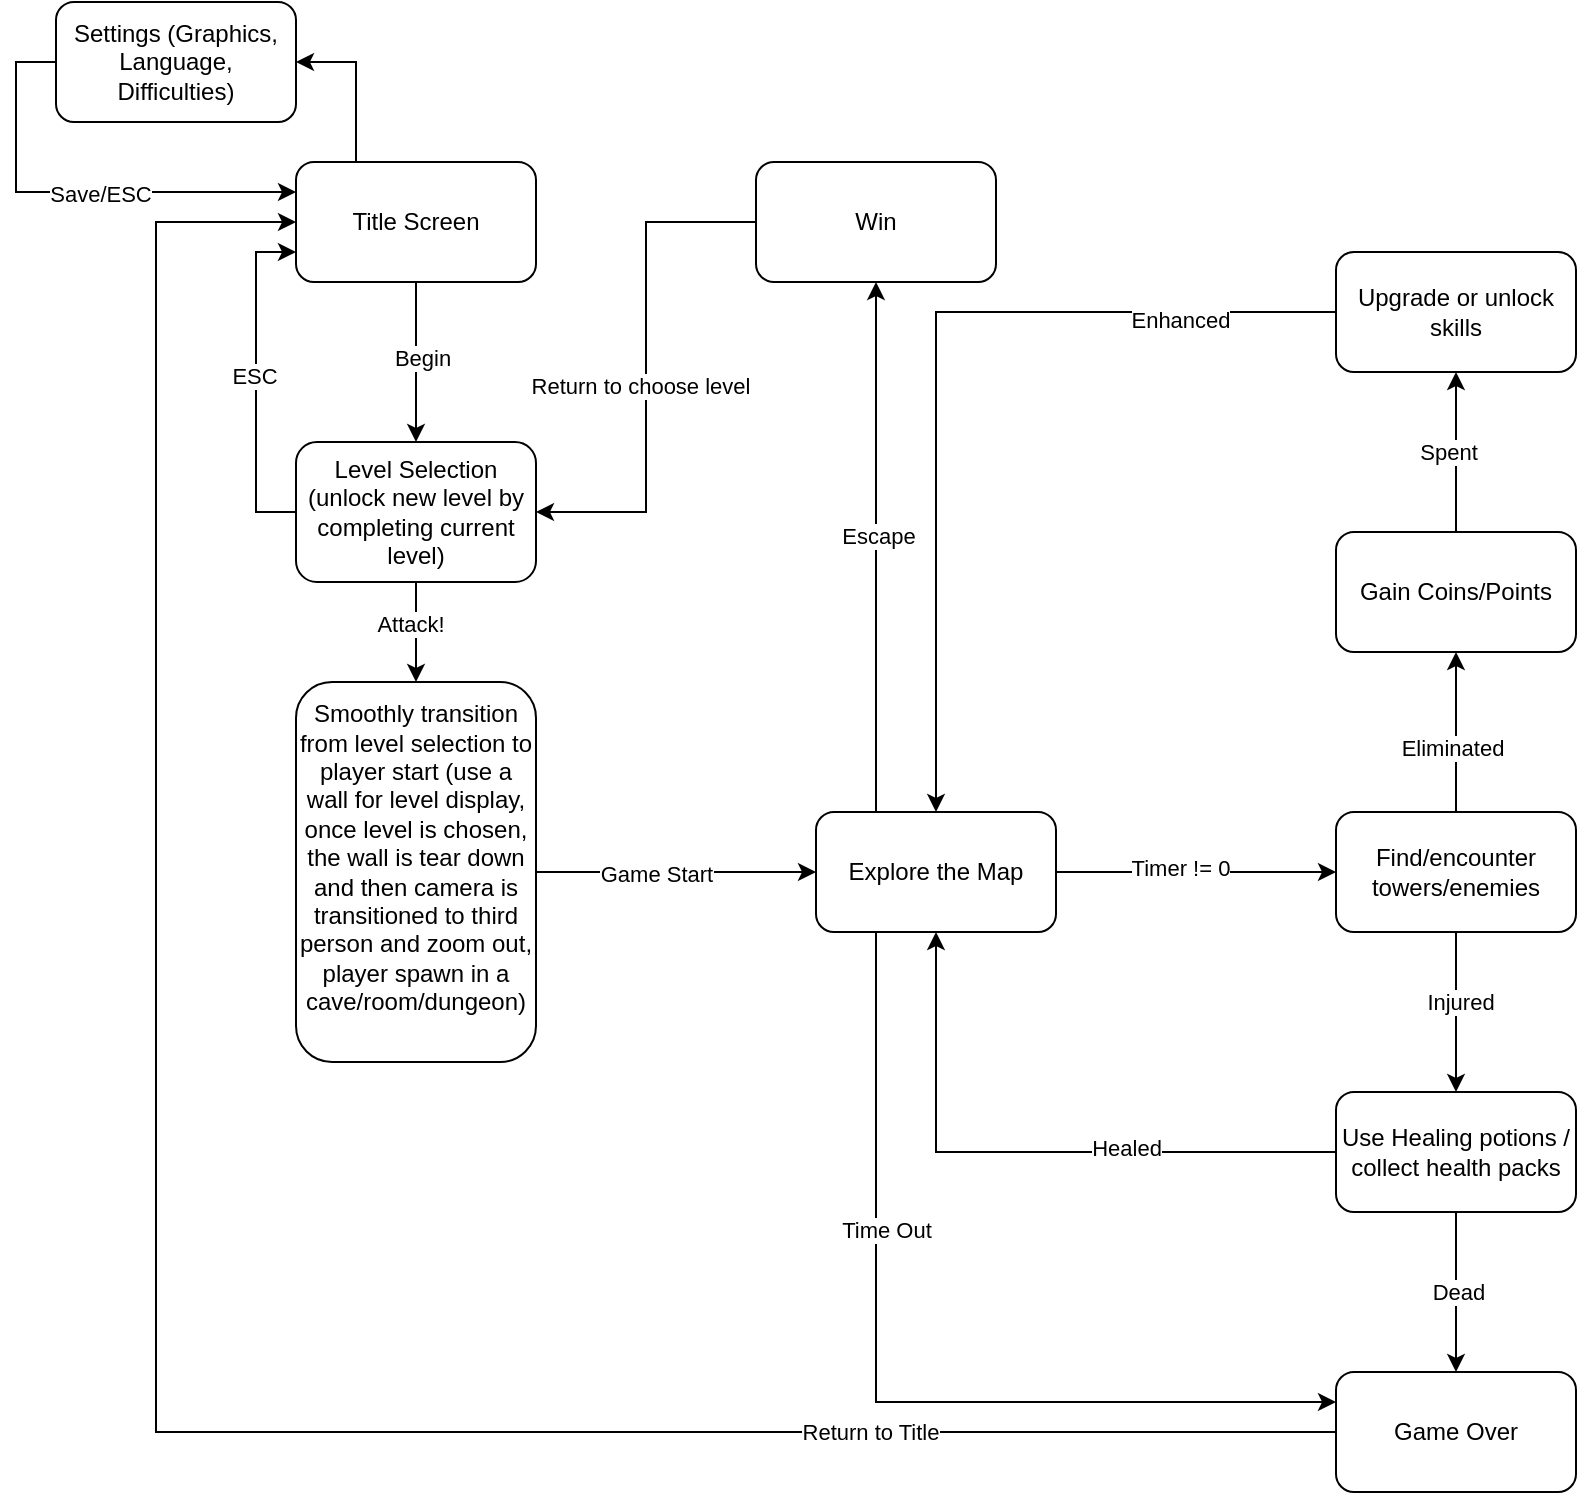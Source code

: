 <mxfile version="24.7.16">
  <diagram name="Page-1" id="rYuYCStadhXCLP9SaO74">
    <mxGraphModel dx="1253" dy="1809" grid="1" gridSize="10" guides="1" tooltips="1" connect="1" arrows="1" fold="1" page="1" pageScale="1" pageWidth="850" pageHeight="1100" math="0" shadow="0">
      <root>
        <mxCell id="0" />
        <mxCell id="1" parent="0" />
        <mxCell id="DvbZTr1sbasB1ZSRingH-4" value="" style="edgeStyle=orthogonalEdgeStyle;rounded=0;orthogonalLoop=1;jettySize=auto;html=1;entryX=1;entryY=0.5;entryDx=0;entryDy=0;exitX=0.25;exitY=0;exitDx=0;exitDy=0;" parent="1" source="DvbZTr1sbasB1ZSRingH-1" target="DvbZTr1sbasB1ZSRingH-3" edge="1">
          <mxGeometry relative="1" as="geometry" />
        </mxCell>
        <mxCell id="DvbZTr1sbasB1ZSRingH-7" value="" style="edgeStyle=orthogonalEdgeStyle;rounded=0;orthogonalLoop=1;jettySize=auto;html=1;" parent="1" source="DvbZTr1sbasB1ZSRingH-1" target="DvbZTr1sbasB1ZSRingH-6" edge="1">
          <mxGeometry relative="1" as="geometry" />
        </mxCell>
        <mxCell id="A-0uA8nPq4QZAQ91zx8X-1" value="Begin" style="edgeLabel;html=1;align=center;verticalAlign=middle;resizable=0;points=[];" parent="DvbZTr1sbasB1ZSRingH-7" vertex="1" connectable="0">
          <mxGeometry x="-0.055" y="3" relative="1" as="geometry">
            <mxPoint as="offset" />
          </mxGeometry>
        </mxCell>
        <mxCell id="DvbZTr1sbasB1ZSRingH-1" value="Title Screen" style="rounded=1;whiteSpace=wrap;html=1;" parent="1" vertex="1">
          <mxGeometry x="150" y="-20" width="120" height="60" as="geometry" />
        </mxCell>
        <mxCell id="DvbZTr1sbasB1ZSRingH-5" style="edgeStyle=orthogonalEdgeStyle;rounded=0;orthogonalLoop=1;jettySize=auto;html=1;exitX=0;exitY=0.5;exitDx=0;exitDy=0;entryX=0;entryY=0.25;entryDx=0;entryDy=0;" parent="1" source="DvbZTr1sbasB1ZSRingH-3" target="DvbZTr1sbasB1ZSRingH-1" edge="1">
          <mxGeometry relative="1" as="geometry" />
        </mxCell>
        <mxCell id="DvbZTr1sbasB1ZSRingH-10" value="Save/ESC" style="edgeLabel;html=1;align=center;verticalAlign=middle;resizable=0;points=[];" parent="DvbZTr1sbasB1ZSRingH-5" vertex="1" connectable="0">
          <mxGeometry x="0.127" y="-1" relative="1" as="geometry">
            <mxPoint as="offset" />
          </mxGeometry>
        </mxCell>
        <mxCell id="DvbZTr1sbasB1ZSRingH-3" value="Settings (Graphics, Language, Difficulties)" style="rounded=1;whiteSpace=wrap;html=1;" parent="1" vertex="1">
          <mxGeometry x="30" y="-100" width="120" height="60" as="geometry" />
        </mxCell>
        <mxCell id="sWjKvFemMA6WNyiepZkH-3" style="edgeStyle=orthogonalEdgeStyle;rounded=0;orthogonalLoop=1;jettySize=auto;html=1;exitX=0.5;exitY=1;exitDx=0;exitDy=0;" parent="1" source="DvbZTr1sbasB1ZSRingH-6" target="sWjKvFemMA6WNyiepZkH-1" edge="1">
          <mxGeometry relative="1" as="geometry" />
        </mxCell>
        <mxCell id="A-0uA8nPq4QZAQ91zx8X-3" value="Attack!" style="edgeLabel;html=1;align=center;verticalAlign=middle;resizable=0;points=[];" parent="sWjKvFemMA6WNyiepZkH-3" vertex="1" connectable="0">
          <mxGeometry x="-0.168" y="-3" relative="1" as="geometry">
            <mxPoint as="offset" />
          </mxGeometry>
        </mxCell>
        <mxCell id="A-0uA8nPq4QZAQ91zx8X-22" style="edgeStyle=orthogonalEdgeStyle;rounded=0;orthogonalLoop=1;jettySize=auto;html=1;entryX=0;entryY=0.75;entryDx=0;entryDy=0;" parent="1" source="DvbZTr1sbasB1ZSRingH-6" target="DvbZTr1sbasB1ZSRingH-1" edge="1">
          <mxGeometry relative="1" as="geometry">
            <Array as="points">
              <mxPoint x="130" y="155" />
              <mxPoint x="130" y="25" />
            </Array>
          </mxGeometry>
        </mxCell>
        <mxCell id="A-0uA8nPq4QZAQ91zx8X-23" value="ESC" style="edgeLabel;html=1;align=center;verticalAlign=middle;resizable=0;points=[];" parent="A-0uA8nPq4QZAQ91zx8X-22" vertex="1" connectable="0">
          <mxGeometry x="0.043" y="1" relative="1" as="geometry">
            <mxPoint as="offset" />
          </mxGeometry>
        </mxCell>
        <mxCell id="DvbZTr1sbasB1ZSRingH-6" value="Level Selection&lt;br&gt;(unlock new level by completing current level)" style="rounded=1;whiteSpace=wrap;html=1;" parent="1" vertex="1">
          <mxGeometry x="150" y="120" width="120" height="70" as="geometry" />
        </mxCell>
        <mxCell id="A-0uA8nPq4QZAQ91zx8X-6" value="" style="edgeStyle=orthogonalEdgeStyle;rounded=0;orthogonalLoop=1;jettySize=auto;html=1;" parent="1" source="sWjKvFemMA6WNyiepZkH-1" target="A-0uA8nPq4QZAQ91zx8X-5" edge="1">
          <mxGeometry relative="1" as="geometry" />
        </mxCell>
        <mxCell id="A-0uA8nPq4QZAQ91zx8X-45" value="Game Start" style="edgeLabel;html=1;align=center;verticalAlign=middle;resizable=0;points=[];" parent="A-0uA8nPq4QZAQ91zx8X-6" vertex="1" connectable="0">
          <mxGeometry x="-0.142" y="-1" relative="1" as="geometry">
            <mxPoint as="offset" />
          </mxGeometry>
        </mxCell>
        <mxCell id="sWjKvFemMA6WNyiepZkH-1" value="Smoothly transition from level selection to player start (use a wall for level display, once level is chosen, the wall is tear down and then camera is transitioned to third person and zoom out, player spawn in a cave/room/dungeon)&lt;div&gt;&lt;br&gt;&lt;/div&gt;" style="whiteSpace=wrap;html=1;rounded=1;" parent="1" vertex="1">
          <mxGeometry x="150" y="240" width="120" height="190" as="geometry" />
        </mxCell>
        <mxCell id="A-0uA8nPq4QZAQ91zx8X-8" value="" style="edgeStyle=orthogonalEdgeStyle;rounded=0;orthogonalLoop=1;jettySize=auto;html=1;" parent="1" source="A-0uA8nPq4QZAQ91zx8X-5" target="A-0uA8nPq4QZAQ91zx8X-7" edge="1">
          <mxGeometry relative="1" as="geometry" />
        </mxCell>
        <mxCell id="A-0uA8nPq4QZAQ91zx8X-35" value="Timer != 0" style="edgeLabel;html=1;align=center;verticalAlign=middle;resizable=0;points=[];" parent="A-0uA8nPq4QZAQ91zx8X-8" vertex="1" connectable="0">
          <mxGeometry x="-0.124" y="2" relative="1" as="geometry">
            <mxPoint as="offset" />
          </mxGeometry>
        </mxCell>
        <mxCell id="A-0uA8nPq4QZAQ91zx8X-36" style="edgeStyle=orthogonalEdgeStyle;rounded=0;orthogonalLoop=1;jettySize=auto;html=1;exitX=0.25;exitY=1;exitDx=0;exitDy=0;entryX=0;entryY=0.25;entryDx=0;entryDy=0;" parent="1" source="A-0uA8nPq4QZAQ91zx8X-5" target="A-0uA8nPq4QZAQ91zx8X-19" edge="1">
          <mxGeometry relative="1" as="geometry" />
        </mxCell>
        <mxCell id="A-0uA8nPq4QZAQ91zx8X-37" value="Time Out" style="edgeLabel;html=1;align=center;verticalAlign=middle;resizable=0;points=[];" parent="A-0uA8nPq4QZAQ91zx8X-36" vertex="1" connectable="0">
          <mxGeometry x="-0.359" y="5" relative="1" as="geometry">
            <mxPoint as="offset" />
          </mxGeometry>
        </mxCell>
        <mxCell id="nZrOT-bJCdYsob9L0fT7-1" style="edgeStyle=orthogonalEdgeStyle;rounded=0;orthogonalLoop=1;jettySize=auto;html=1;exitX=0.25;exitY=0;exitDx=0;exitDy=0;entryX=0.5;entryY=1;entryDx=0;entryDy=0;" edge="1" parent="1" source="A-0uA8nPq4QZAQ91zx8X-5" target="A-0uA8nPq4QZAQ91zx8X-40">
          <mxGeometry relative="1" as="geometry">
            <Array as="points" />
          </mxGeometry>
        </mxCell>
        <mxCell id="nZrOT-bJCdYsob9L0fT7-3" value="Escape" style="edgeLabel;html=1;align=center;verticalAlign=middle;resizable=0;points=[];" vertex="1" connectable="0" parent="nZrOT-bJCdYsob9L0fT7-1">
          <mxGeometry x="0.045" y="-1" relative="1" as="geometry">
            <mxPoint as="offset" />
          </mxGeometry>
        </mxCell>
        <mxCell id="A-0uA8nPq4QZAQ91zx8X-5" value="Explore the Map" style="whiteSpace=wrap;html=1;rounded=1;" parent="1" vertex="1">
          <mxGeometry x="410" y="305" width="120" height="60" as="geometry" />
        </mxCell>
        <mxCell id="A-0uA8nPq4QZAQ91zx8X-10" value="" style="edgeStyle=orthogonalEdgeStyle;rounded=0;orthogonalLoop=1;jettySize=auto;html=1;" parent="1" source="A-0uA8nPq4QZAQ91zx8X-7" target="A-0uA8nPq4QZAQ91zx8X-9" edge="1">
          <mxGeometry relative="1" as="geometry" />
        </mxCell>
        <mxCell id="A-0uA8nPq4QZAQ91zx8X-11" value="Eliminated" style="edgeLabel;html=1;align=center;verticalAlign=middle;resizable=0;points=[];" parent="A-0uA8nPq4QZAQ91zx8X-10" vertex="1" connectable="0">
          <mxGeometry x="-0.205" y="2" relative="1" as="geometry">
            <mxPoint as="offset" />
          </mxGeometry>
        </mxCell>
        <mxCell id="A-0uA8nPq4QZAQ91zx8X-17" value="" style="edgeStyle=orthogonalEdgeStyle;rounded=0;orthogonalLoop=1;jettySize=auto;html=1;" parent="1" source="A-0uA8nPq4QZAQ91zx8X-7" target="A-0uA8nPq4QZAQ91zx8X-16" edge="1">
          <mxGeometry relative="1" as="geometry" />
        </mxCell>
        <mxCell id="A-0uA8nPq4QZAQ91zx8X-18" value="Injured" style="edgeLabel;html=1;align=center;verticalAlign=middle;resizable=0;points=[];" parent="A-0uA8nPq4QZAQ91zx8X-17" vertex="1" connectable="0">
          <mxGeometry x="-0.125" y="2" relative="1" as="geometry">
            <mxPoint as="offset" />
          </mxGeometry>
        </mxCell>
        <mxCell id="A-0uA8nPq4QZAQ91zx8X-7" value="Find/encounter towers/enemies" style="whiteSpace=wrap;html=1;rounded=1;" parent="1" vertex="1">
          <mxGeometry x="670" y="305" width="120" height="60" as="geometry" />
        </mxCell>
        <mxCell id="A-0uA8nPq4QZAQ91zx8X-14" value="" style="edgeStyle=orthogonalEdgeStyle;rounded=0;orthogonalLoop=1;jettySize=auto;html=1;" parent="1" source="A-0uA8nPq4QZAQ91zx8X-9" target="A-0uA8nPq4QZAQ91zx8X-13" edge="1">
          <mxGeometry relative="1" as="geometry" />
        </mxCell>
        <mxCell id="A-0uA8nPq4QZAQ91zx8X-15" value="Spent" style="edgeLabel;html=1;align=center;verticalAlign=middle;resizable=0;points=[];" parent="A-0uA8nPq4QZAQ91zx8X-14" vertex="1" connectable="0">
          <mxGeometry x="-0.005" y="4" relative="1" as="geometry">
            <mxPoint as="offset" />
          </mxGeometry>
        </mxCell>
        <mxCell id="A-0uA8nPq4QZAQ91zx8X-9" value="Gain Coins/Points" style="whiteSpace=wrap;html=1;rounded=1;" parent="1" vertex="1">
          <mxGeometry x="670" y="165" width="120" height="60" as="geometry" />
        </mxCell>
        <mxCell id="A-0uA8nPq4QZAQ91zx8X-31" style="edgeStyle=orthogonalEdgeStyle;rounded=0;orthogonalLoop=1;jettySize=auto;html=1;entryX=0.5;entryY=0;entryDx=0;entryDy=0;" parent="1" source="A-0uA8nPq4QZAQ91zx8X-13" target="A-0uA8nPq4QZAQ91zx8X-5" edge="1">
          <mxGeometry relative="1" as="geometry" />
        </mxCell>
        <mxCell id="A-0uA8nPq4QZAQ91zx8X-33" value="Enhanced" style="edgeLabel;html=1;align=center;verticalAlign=middle;resizable=0;points=[];" parent="A-0uA8nPq4QZAQ91zx8X-31" vertex="1" connectable="0">
          <mxGeometry x="-0.652" y="4" relative="1" as="geometry">
            <mxPoint as="offset" />
          </mxGeometry>
        </mxCell>
        <mxCell id="A-0uA8nPq4QZAQ91zx8X-13" value="Upgrade or unlock skills" style="whiteSpace=wrap;html=1;rounded=1;" parent="1" vertex="1">
          <mxGeometry x="670" y="25" width="120" height="60" as="geometry" />
        </mxCell>
        <mxCell id="A-0uA8nPq4QZAQ91zx8X-20" value="" style="edgeStyle=orthogonalEdgeStyle;rounded=0;orthogonalLoop=1;jettySize=auto;html=1;" parent="1" source="A-0uA8nPq4QZAQ91zx8X-16" target="A-0uA8nPq4QZAQ91zx8X-19" edge="1">
          <mxGeometry relative="1" as="geometry" />
        </mxCell>
        <mxCell id="A-0uA8nPq4QZAQ91zx8X-21" value="Dead" style="edgeLabel;html=1;align=center;verticalAlign=middle;resizable=0;points=[];" parent="A-0uA8nPq4QZAQ91zx8X-20" vertex="1" connectable="0">
          <mxGeometry x="0.005" y="1" relative="1" as="geometry">
            <mxPoint as="offset" />
          </mxGeometry>
        </mxCell>
        <mxCell id="A-0uA8nPq4QZAQ91zx8X-30" value="" style="edgeStyle=orthogonalEdgeStyle;rounded=0;orthogonalLoop=1;jettySize=auto;html=1;entryX=0.5;entryY=1;entryDx=0;entryDy=0;" parent="1" source="A-0uA8nPq4QZAQ91zx8X-16" target="A-0uA8nPq4QZAQ91zx8X-5" edge="1">
          <mxGeometry relative="1" as="geometry" />
        </mxCell>
        <mxCell id="A-0uA8nPq4QZAQ91zx8X-32" value="Healed" style="edgeLabel;html=1;align=center;verticalAlign=middle;resizable=0;points=[];" parent="A-0uA8nPq4QZAQ91zx8X-30" vertex="1" connectable="0">
          <mxGeometry x="-0.319" y="-2" relative="1" as="geometry">
            <mxPoint as="offset" />
          </mxGeometry>
        </mxCell>
        <mxCell id="A-0uA8nPq4QZAQ91zx8X-16" value="Use Healing potions / collect health packs" style="whiteSpace=wrap;html=1;rounded=1;" parent="1" vertex="1">
          <mxGeometry x="670" y="445" width="120" height="60" as="geometry" />
        </mxCell>
        <mxCell id="A-0uA8nPq4QZAQ91zx8X-24" style="edgeStyle=orthogonalEdgeStyle;rounded=0;orthogonalLoop=1;jettySize=auto;html=1;entryX=0;entryY=0.5;entryDx=0;entryDy=0;" parent="1" source="A-0uA8nPq4QZAQ91zx8X-19" target="DvbZTr1sbasB1ZSRingH-1" edge="1">
          <mxGeometry relative="1" as="geometry">
            <Array as="points">
              <mxPoint x="80" y="615" />
              <mxPoint x="80" y="10" />
            </Array>
          </mxGeometry>
        </mxCell>
        <mxCell id="A-0uA8nPq4QZAQ91zx8X-25" value="Return to Title" style="edgeLabel;html=1;align=center;verticalAlign=middle;resizable=0;points=[];" parent="A-0uA8nPq4QZAQ91zx8X-24" vertex="1" connectable="0">
          <mxGeometry x="-0.631" relative="1" as="geometry">
            <mxPoint as="offset" />
          </mxGeometry>
        </mxCell>
        <mxCell id="A-0uA8nPq4QZAQ91zx8X-19" value="Game Over" style="whiteSpace=wrap;html=1;rounded=1;" parent="1" vertex="1">
          <mxGeometry x="670" y="585" width="120" height="60" as="geometry" />
        </mxCell>
        <mxCell id="nZrOT-bJCdYsob9L0fT7-2" style="edgeStyle=orthogonalEdgeStyle;rounded=0;orthogonalLoop=1;jettySize=auto;html=1;exitX=0;exitY=0.5;exitDx=0;exitDy=0;entryX=1;entryY=0.5;entryDx=0;entryDy=0;" edge="1" parent="1" source="A-0uA8nPq4QZAQ91zx8X-40" target="DvbZTr1sbasB1ZSRingH-6">
          <mxGeometry relative="1" as="geometry" />
        </mxCell>
        <mxCell id="nZrOT-bJCdYsob9L0fT7-4" value="Return to choose level" style="edgeLabel;html=1;align=center;verticalAlign=middle;resizable=0;points=[];" vertex="1" connectable="0" parent="nZrOT-bJCdYsob9L0fT7-2">
          <mxGeometry x="0.069" y="-3" relative="1" as="geometry">
            <mxPoint as="offset" />
          </mxGeometry>
        </mxCell>
        <mxCell id="A-0uA8nPq4QZAQ91zx8X-40" value="Win" style="whiteSpace=wrap;html=1;rounded=1;" parent="1" vertex="1">
          <mxGeometry x="380" y="-20" width="120" height="60" as="geometry" />
        </mxCell>
      </root>
    </mxGraphModel>
  </diagram>
</mxfile>
